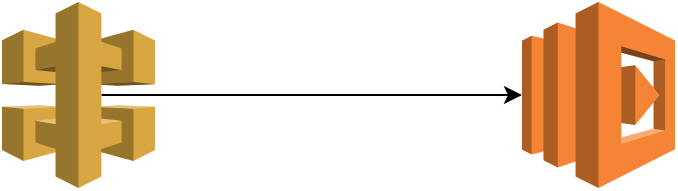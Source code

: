<mxfile version="12.2.6" type="device" pages="1"><diagram id="1wpIoywm7dy6HbLHoqsa" name="Page-1"><mxGraphModel dx="944" dy="732" grid="1" gridSize="10" guides="1" tooltips="1" connect="1" arrows="1" fold="1" page="1" pageScale="1" pageWidth="850" pageHeight="1100" math="0" shadow="0"><root><mxCell id="0"/><mxCell id="1" parent="0"/><mxCell id="V23RMOkFBFLMzT0W8W01-3" style="edgeStyle=orthogonalEdgeStyle;rounded=0;orthogonalLoop=1;jettySize=auto;html=1;entryX=0;entryY=0.5;entryDx=0;entryDy=0;entryPerimeter=0;exitX=0.65;exitY=0.5;exitDx=0;exitDy=0;exitPerimeter=0;" edge="1" parent="1" source="V23RMOkFBFLMzT0W8W01-1" target="V23RMOkFBFLMzT0W8W01-2"><mxGeometry relative="1" as="geometry"><mxPoint x="250" y="327" as="sourcePoint"/></mxGeometry></mxCell><mxCell id="V23RMOkFBFLMzT0W8W01-1" value="" style="outlineConnect=0;dashed=0;verticalLabelPosition=bottom;verticalAlign=top;align=center;html=1;shape=mxgraph.aws3.api_gateway;fillColor=#D9A741;gradientColor=none;" vertex="1" parent="1"><mxGeometry x="190" y="280" width="76.5" height="93" as="geometry"/></mxCell><mxCell id="V23RMOkFBFLMzT0W8W01-2" value="" style="outlineConnect=0;dashed=0;verticalLabelPosition=bottom;verticalAlign=top;align=center;html=1;shape=mxgraph.aws3.lambda;fillColor=#F58534;gradientColor=none;" vertex="1" parent="1"><mxGeometry x="450" y="280" width="76.5" height="93" as="geometry"/></mxCell></root></mxGraphModel></diagram></mxfile>
